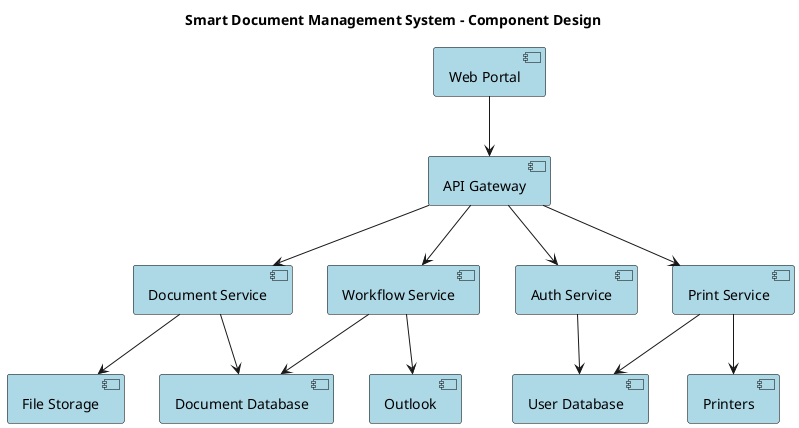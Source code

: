 @startuml ComponentDesign

title Smart Document Management System - Component Design

skinparam component {
    BackgroundColor LightBlue
    BorderColor Black
}

[Web Portal] as WP
[API Gateway] as AG

[Auth Service] as AS
[Document Service] as DS
[Workflow Service] as WS
[Print Service] as PS

[User Database] as UD
[Document Database] as DD
[File Storage] as FS

[Outlook] as OUT
[Printers] as PR

WP --> AG

AG --> AS
AG --> DS
AG --> WS
AG --> PS

AS --> UD
DS --> DD
DS --> FS
WS --> DD
PS --> UD

WS --> OUT
PS --> PR

@enduml